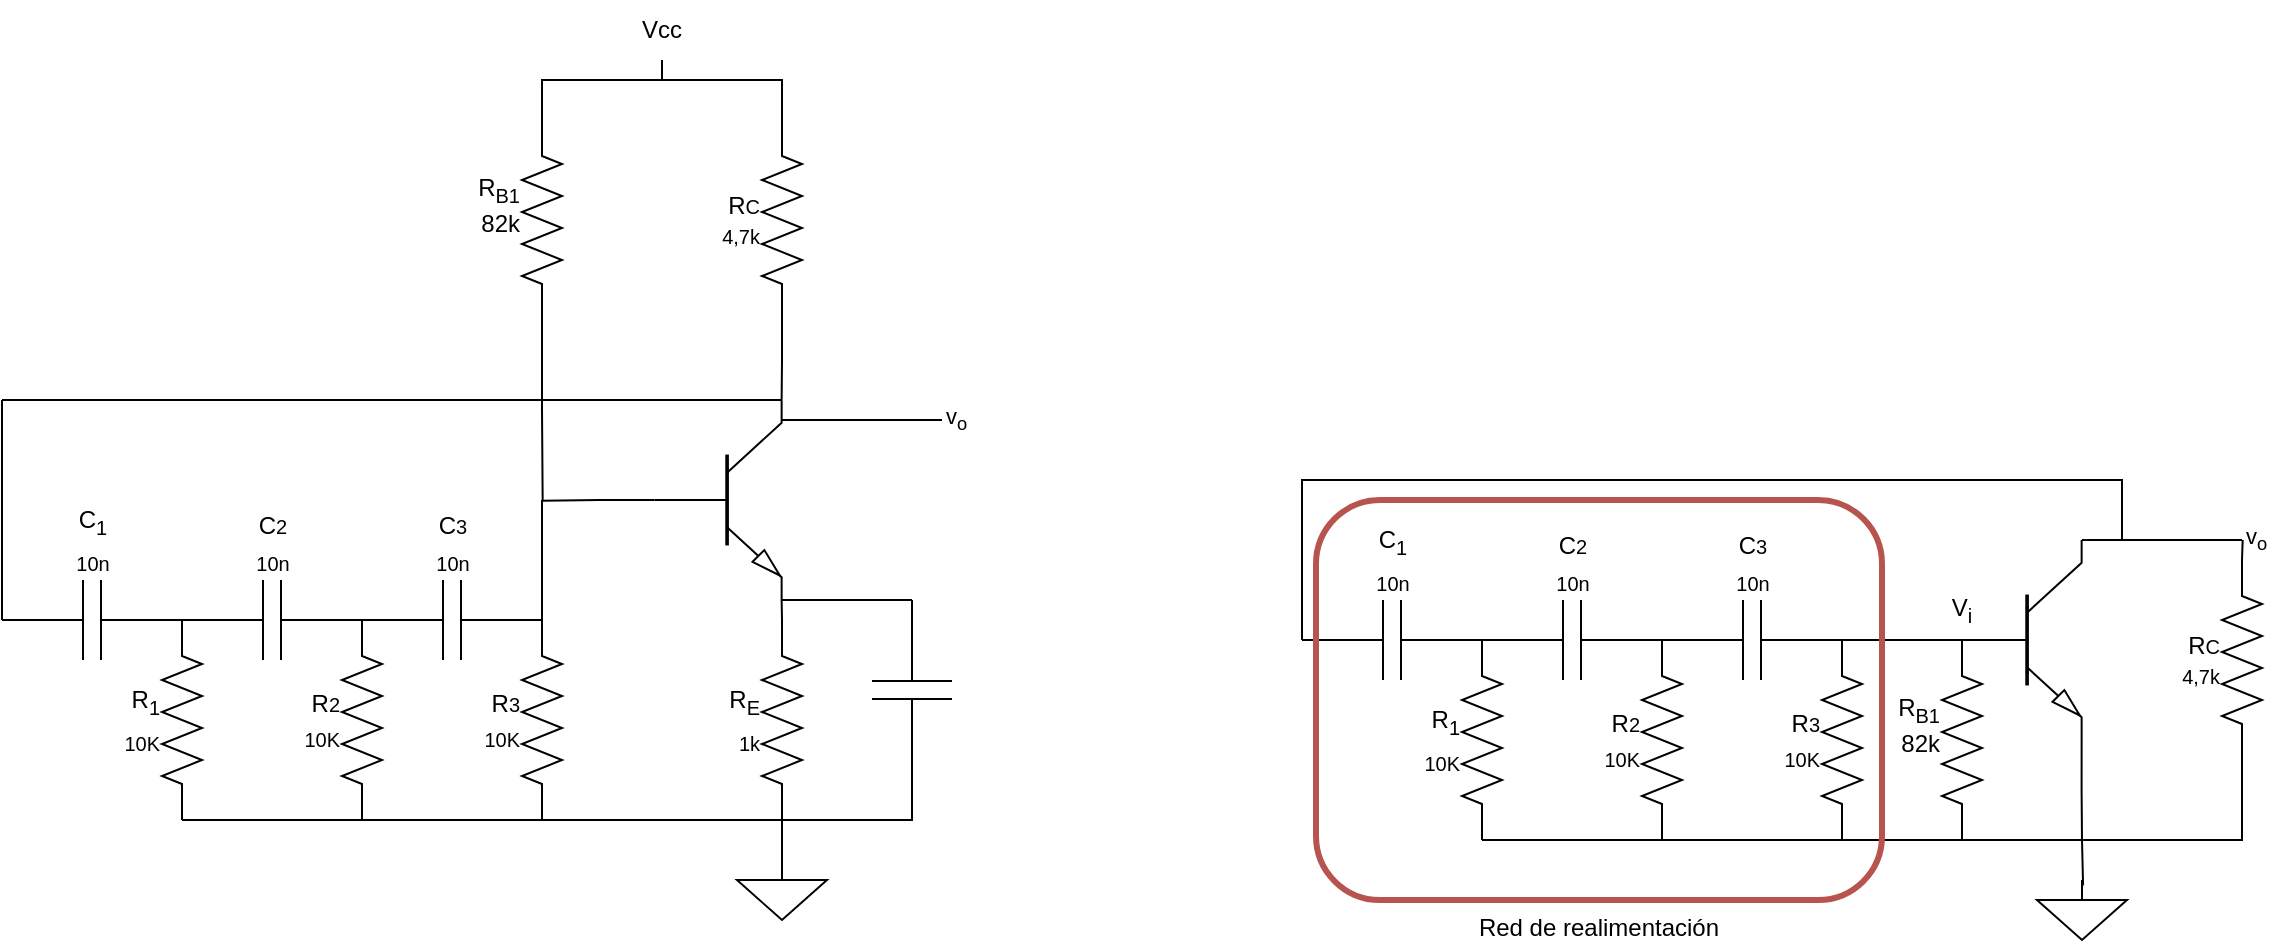 <mxfile version="26.1.1">
  <diagram name="Página-1" id="lC1CEUTnBaUKIUo8vxBb">
    <mxGraphModel dx="733" dy="1524" grid="1" gridSize="10" guides="1" tooltips="1" connect="1" arrows="1" fold="1" page="1" pageScale="1" pageWidth="827" pageHeight="1169" math="0" shadow="0">
      <root>
        <mxCell id="0" />
        <mxCell id="1" parent="0" />
        <mxCell id="gJqf3FVv5cFF42ppuxEJ-36" style="edgeStyle=orthogonalEdgeStyle;rounded=0;orthogonalLoop=1;jettySize=auto;html=1;exitX=0;exitY=0.5;exitDx=0;exitDy=0;exitPerimeter=0;endArrow=none;startFill=0;" edge="1" parent="1" source="gJqf3FVv5cFF42ppuxEJ-1">
          <mxGeometry relative="1" as="geometry">
            <mxPoint x="320" y="220.4" as="targetPoint" />
          </mxGeometry>
        </mxCell>
        <mxCell id="gJqf3FVv5cFF42ppuxEJ-1" value="" style="verticalLabelPosition=bottom;shadow=0;dashed=0;align=center;html=1;verticalAlign=top;shape=mxgraph.electrical.transistors.npn_transistor_5;" vertex="1" parent="1">
          <mxGeometry x="376" y="170" width="64" height="100" as="geometry" />
        </mxCell>
        <mxCell id="gJqf3FVv5cFF42ppuxEJ-2" value="R&lt;span style=&quot;font-size: 10px;&quot;&gt;C&lt;/span&gt;&lt;div&gt;&lt;span style=&quot;font-size: 10px;&quot;&gt;4,7k&lt;/span&gt;&lt;/div&gt;" style="pointerEvents=1;verticalLabelPosition=middle;shadow=0;dashed=0;align=right;html=1;verticalAlign=middle;shape=mxgraph.electrical.resistors.resistor_2;direction=south;labelPosition=left;" vertex="1" parent="1">
          <mxGeometry x="430" y="30" width="20" height="100" as="geometry" />
        </mxCell>
        <mxCell id="gJqf3FVv5cFF42ppuxEJ-14" style="edgeStyle=orthogonalEdgeStyle;rounded=0;orthogonalLoop=1;jettySize=auto;html=1;exitX=1;exitY=0.5;exitDx=0;exitDy=0;exitPerimeter=0;endArrow=none;startFill=0;" edge="1" parent="1" source="gJqf3FVv5cFF42ppuxEJ-3">
          <mxGeometry relative="1" as="geometry">
            <mxPoint x="320.333" y="220" as="targetPoint" />
          </mxGeometry>
        </mxCell>
        <mxCell id="gJqf3FVv5cFF42ppuxEJ-17" style="edgeStyle=orthogonalEdgeStyle;rounded=0;orthogonalLoop=1;jettySize=auto;html=1;exitX=0;exitY=0.5;exitDx=0;exitDy=0;exitPerimeter=0;endArrow=none;startFill=0;entryX=0;entryY=0.5;entryDx=0;entryDy=0;entryPerimeter=0;" edge="1" parent="1" source="gJqf3FVv5cFF42ppuxEJ-3" target="gJqf3FVv5cFF42ppuxEJ-2">
          <mxGeometry relative="1" as="geometry">
            <mxPoint x="440" y="20" as="targetPoint" />
            <Array as="points">
              <mxPoint x="320" y="10" />
              <mxPoint x="440" y="10" />
            </Array>
          </mxGeometry>
        </mxCell>
        <mxCell id="gJqf3FVv5cFF42ppuxEJ-3" value="R&lt;sub&gt;B1&lt;/sub&gt;&lt;div&gt;82k&lt;/div&gt;&lt;div&gt;&lt;div&gt;&lt;br&gt;&lt;/div&gt;&lt;/div&gt;" style="pointerEvents=1;verticalLabelPosition=middle;shadow=0;dashed=0;align=right;html=1;verticalAlign=middle;shape=mxgraph.electrical.resistors.resistor_2;direction=south;labelPosition=left;" vertex="1" parent="1">
          <mxGeometry x="310" y="30" width="20" height="100" as="geometry" />
        </mxCell>
        <mxCell id="gJqf3FVv5cFF42ppuxEJ-22" style="edgeStyle=orthogonalEdgeStyle;rounded=0;orthogonalLoop=1;jettySize=auto;html=1;exitX=1;exitY=0.5;exitDx=0;exitDy=0;exitPerimeter=0;endArrow=none;startFill=0;" edge="1" parent="1" source="gJqf3FVv5cFF42ppuxEJ-5" target="gJqf3FVv5cFF42ppuxEJ-23">
          <mxGeometry relative="1" as="geometry">
            <mxPoint x="439.742" y="400.0" as="targetPoint" />
          </mxGeometry>
        </mxCell>
        <mxCell id="gJqf3FVv5cFF42ppuxEJ-5" value="R&lt;sub&gt;E&lt;br&gt;1k&lt;/sub&gt;" style="pointerEvents=1;verticalLabelPosition=middle;shadow=0;dashed=0;align=right;html=1;verticalAlign=middle;shape=mxgraph.electrical.resistors.resistor_2;direction=south;labelPosition=left;" vertex="1" parent="1">
          <mxGeometry x="430" y="280" width="20" height="100" as="geometry" />
        </mxCell>
        <mxCell id="gJqf3FVv5cFF42ppuxEJ-7" value="R&lt;sub&gt;1&lt;/sub&gt;&lt;div&gt;&lt;sub&gt;10K&lt;/sub&gt;&lt;/div&gt;" style="pointerEvents=1;verticalLabelPosition=middle;shadow=0;dashed=0;align=right;html=1;verticalAlign=middle;shape=mxgraph.electrical.resistors.resistor_2;direction=south;labelPosition=left;" vertex="1" parent="1">
          <mxGeometry x="130" y="280" width="20" height="100" as="geometry" />
        </mxCell>
        <mxCell id="gJqf3FVv5cFF42ppuxEJ-13" style="edgeStyle=orthogonalEdgeStyle;rounded=0;orthogonalLoop=1;jettySize=auto;html=1;exitX=0;exitY=0.5;exitDx=0;exitDy=0;exitPerimeter=0;strokeColor=default;startArrow=none;startFill=0;endArrow=none;" edge="1" parent="1" source="gJqf3FVv5cFF42ppuxEJ-10">
          <mxGeometry relative="1" as="geometry">
            <mxPoint x="50" y="170" as="targetPoint" />
            <Array as="points">
              <mxPoint x="50" y="240" />
            </Array>
          </mxGeometry>
        </mxCell>
        <mxCell id="gJqf3FVv5cFF42ppuxEJ-10" value="C&lt;sub&gt;1&lt;/sub&gt;&lt;div&gt;&lt;sub&gt;10n&lt;/sub&gt;&lt;/div&gt;" style="pointerEvents=1;verticalLabelPosition=top;shadow=0;dashed=0;align=center;html=1;verticalAlign=bottom;shape=mxgraph.electrical.capacitors.capacitor_1;labelPosition=center;" vertex="1" parent="1">
          <mxGeometry x="50" y="260" width="90" height="40" as="geometry" />
        </mxCell>
        <mxCell id="gJqf3FVv5cFF42ppuxEJ-15" style="edgeStyle=orthogonalEdgeStyle;rounded=0;orthogonalLoop=1;jettySize=auto;html=1;exitX=1;exitY=0.5;exitDx=0;exitDy=0;exitPerimeter=0;entryX=1;entryY=0;entryDx=0;entryDy=0;entryPerimeter=0;endArrow=none;startFill=0;" edge="1" parent="1" source="gJqf3FVv5cFF42ppuxEJ-2" target="gJqf3FVv5cFF42ppuxEJ-1">
          <mxGeometry relative="1" as="geometry" />
        </mxCell>
        <mxCell id="gJqf3FVv5cFF42ppuxEJ-16" style="edgeStyle=orthogonalEdgeStyle;rounded=0;orthogonalLoop=1;jettySize=auto;html=1;exitX=1;exitY=1;exitDx=0;exitDy=0;exitPerimeter=0;entryX=0;entryY=0.5;entryDx=0;entryDy=0;entryPerimeter=0;endArrow=none;startFill=0;" edge="1" parent="1" source="gJqf3FVv5cFF42ppuxEJ-1" target="gJqf3FVv5cFF42ppuxEJ-5">
          <mxGeometry relative="1" as="geometry" />
        </mxCell>
        <mxCell id="gJqf3FVv5cFF42ppuxEJ-18" value="" style="endArrow=none;html=1;rounded=0;" edge="1" parent="1">
          <mxGeometry width="50" height="50" relative="1" as="geometry">
            <mxPoint x="380" as="sourcePoint" />
            <mxPoint x="380" y="10" as="targetPoint" />
          </mxGeometry>
        </mxCell>
        <mxCell id="gJqf3FVv5cFF42ppuxEJ-20" value="Vcc" style="text;html=1;align=center;verticalAlign=middle;whiteSpace=wrap;rounded=0;" vertex="1" parent="1">
          <mxGeometry x="350" y="-30" width="60" height="30" as="geometry" />
        </mxCell>
        <mxCell id="gJqf3FVv5cFF42ppuxEJ-21" style="edgeStyle=orthogonalEdgeStyle;rounded=0;orthogonalLoop=1;jettySize=auto;html=1;exitX=1;exitY=0.5;exitDx=0;exitDy=0;exitPerimeter=0;entryX=1;entryY=0.5;entryDx=0;entryDy=0;entryPerimeter=0;endArrow=none;startFill=0;" edge="1" parent="1" source="gJqf3FVv5cFF42ppuxEJ-7" target="gJqf3FVv5cFF42ppuxEJ-5">
          <mxGeometry relative="1" as="geometry">
            <Array as="points">
              <mxPoint x="290" y="380" />
              <mxPoint x="290" y="380" />
            </Array>
          </mxGeometry>
        </mxCell>
        <mxCell id="gJqf3FVv5cFF42ppuxEJ-23" value="" style="pointerEvents=1;verticalLabelPosition=bottom;shadow=0;dashed=0;align=center;html=1;verticalAlign=top;shape=mxgraph.electrical.signal_sources.signal_ground;" vertex="1" parent="1">
          <mxGeometry x="417.502" y="400.0" width="45" height="30" as="geometry" />
        </mxCell>
        <mxCell id="gJqf3FVv5cFF42ppuxEJ-24" value="" style="pointerEvents=1;verticalLabelPosition=bottom;shadow=0;dashed=0;align=center;html=1;verticalAlign=top;shape=mxgraph.electrical.capacitors.capacitor_1;direction=south;" vertex="1" parent="1">
          <mxGeometry x="485" y="270" width="40" height="90" as="geometry" />
        </mxCell>
        <mxCell id="gJqf3FVv5cFF42ppuxEJ-25" style="edgeStyle=orthogonalEdgeStyle;rounded=0;orthogonalLoop=1;jettySize=auto;html=1;exitX=0;exitY=0.5;exitDx=0;exitDy=0;exitPerimeter=0;entryX=1;entryY=1;entryDx=0;entryDy=0;entryPerimeter=0;endArrow=none;startFill=0;" edge="1" parent="1" source="gJqf3FVv5cFF42ppuxEJ-24" target="gJqf3FVv5cFF42ppuxEJ-1">
          <mxGeometry relative="1" as="geometry">
            <Array as="points">
              <mxPoint x="450" y="270" />
              <mxPoint x="450" y="270" />
            </Array>
          </mxGeometry>
        </mxCell>
        <mxCell id="gJqf3FVv5cFF42ppuxEJ-26" style="edgeStyle=orthogonalEdgeStyle;rounded=0;orthogonalLoop=1;jettySize=auto;html=1;exitX=1;exitY=0.5;exitDx=0;exitDy=0;exitPerimeter=0;entryX=1;entryY=0.5;entryDx=0;entryDy=0;entryPerimeter=0;endArrow=none;startFill=0;" edge="1" parent="1" source="gJqf3FVv5cFF42ppuxEJ-5" target="gJqf3FVv5cFF42ppuxEJ-24">
          <mxGeometry relative="1" as="geometry">
            <Array as="points">
              <mxPoint x="505" y="380" />
            </Array>
          </mxGeometry>
        </mxCell>
        <mxCell id="gJqf3FVv5cFF42ppuxEJ-27" value="" style="endArrow=none;html=1;rounded=0;exitX=1;exitY=0.5;exitDx=0;exitDy=0;exitPerimeter=0;" edge="1" parent="1">
          <mxGeometry width="50" height="50" relative="1" as="geometry">
            <mxPoint x="320" y="280.0" as="sourcePoint" />
            <mxPoint x="320" y="220" as="targetPoint" />
          </mxGeometry>
        </mxCell>
        <mxCell id="gJqf3FVv5cFF42ppuxEJ-28" value="R&lt;span style=&quot;font-size: 10px;&quot;&gt;2&lt;/span&gt;&lt;div&gt;&lt;div&gt;&lt;sub&gt;10K&lt;/sub&gt;&lt;/div&gt;&lt;/div&gt;" style="pointerEvents=1;verticalLabelPosition=middle;shadow=0;dashed=0;align=right;html=1;verticalAlign=middle;shape=mxgraph.electrical.resistors.resistor_2;direction=south;labelPosition=left;" vertex="1" parent="1">
          <mxGeometry x="220" y="280" width="20" height="100" as="geometry" />
        </mxCell>
        <mxCell id="gJqf3FVv5cFF42ppuxEJ-29" value="R&lt;span style=&quot;font-size: 10px;&quot;&gt;3&lt;/span&gt;&lt;div&gt;&lt;sub&gt;10K&lt;/sub&gt;&lt;/div&gt;" style="pointerEvents=1;verticalLabelPosition=middle;shadow=0;dashed=0;align=right;html=1;verticalAlign=middle;shape=mxgraph.electrical.resistors.resistor_2;direction=south;labelPosition=left;" vertex="1" parent="1">
          <mxGeometry x="310" y="280" width="20" height="100" as="geometry" />
        </mxCell>
        <mxCell id="gJqf3FVv5cFF42ppuxEJ-30" value="C&lt;span style=&quot;font-size: 10px;&quot;&gt;2&lt;/span&gt;&lt;div&gt;&lt;sub&gt;10n&lt;/sub&gt;&lt;/div&gt;" style="pointerEvents=1;verticalLabelPosition=top;shadow=0;dashed=0;align=center;html=1;verticalAlign=bottom;shape=mxgraph.electrical.capacitors.capacitor_1;labelPosition=center;" vertex="1" parent="1">
          <mxGeometry x="140" y="260" width="90" height="40" as="geometry" />
        </mxCell>
        <mxCell id="gJqf3FVv5cFF42ppuxEJ-31" value="C&lt;span style=&quot;font-size: 10px;&quot;&gt;3&lt;/span&gt;&lt;div&gt;&lt;div&gt;&lt;sub&gt;10n&lt;/sub&gt;&lt;/div&gt;&lt;/div&gt;" style="pointerEvents=1;verticalLabelPosition=top;shadow=0;dashed=0;align=center;html=1;verticalAlign=bottom;shape=mxgraph.electrical.capacitors.capacitor_1;labelPosition=center;" vertex="1" parent="1">
          <mxGeometry x="230" y="260" width="90" height="40" as="geometry" />
        </mxCell>
        <mxCell id="gJqf3FVv5cFF42ppuxEJ-35" value="v&lt;sub&gt;o&lt;/sub&gt;" style="endArrow=none;html=1;rounded=0;labelPosition=right;verticalLabelPosition=middle;align=left;verticalAlign=middle;" edge="1" parent="1">
          <mxGeometry x="1" width="50" height="50" relative="1" as="geometry">
            <mxPoint x="440" y="180" as="sourcePoint" />
            <mxPoint x="520" y="180" as="targetPoint" />
            <mxPoint as="offset" />
          </mxGeometry>
        </mxCell>
        <mxCell id="gJqf3FVv5cFF42ppuxEJ-37" value="" style="endArrow=none;html=1;rounded=0;entryX=1;entryY=0;entryDx=0;entryDy=0;entryPerimeter=0;" edge="1" parent="1" target="gJqf3FVv5cFF42ppuxEJ-1">
          <mxGeometry width="50" height="50" relative="1" as="geometry">
            <mxPoint x="50" y="170" as="sourcePoint" />
            <mxPoint x="210" y="130" as="targetPoint" />
          </mxGeometry>
        </mxCell>
        <mxCell id="gJqf3FVv5cFF42ppuxEJ-66" value="" style="verticalLabelPosition=bottom;shadow=0;dashed=0;align=center;html=1;verticalAlign=top;shape=mxgraph.electrical.transistors.npn_transistor_5;" vertex="1" parent="1">
          <mxGeometry x="1026" y="240" width="64" height="100" as="geometry" />
        </mxCell>
        <mxCell id="gJqf3FVv5cFF42ppuxEJ-71" style="edgeStyle=orthogonalEdgeStyle;rounded=0;orthogonalLoop=1;jettySize=auto;html=1;exitX=1;exitY=0.5;exitDx=0;exitDy=0;exitPerimeter=0;endArrow=none;startFill=0;" edge="1" parent="1" target="gJqf3FVv5cFF42ppuxEJ-81">
          <mxGeometry relative="1" as="geometry">
            <mxPoint x="1089.742" y="410.0" as="targetPoint" />
            <mxPoint x="1090" y="390.0" as="sourcePoint" />
          </mxGeometry>
        </mxCell>
        <mxCell id="gJqf3FVv5cFF42ppuxEJ-73" value="R&lt;sub&gt;1&lt;/sub&gt;&lt;div&gt;&lt;sub&gt;10K&lt;/sub&gt;&lt;/div&gt;" style="pointerEvents=1;verticalLabelPosition=middle;shadow=0;dashed=0;align=right;html=1;verticalAlign=middle;shape=mxgraph.electrical.resistors.resistor_2;direction=south;labelPosition=left;" vertex="1" parent="1">
          <mxGeometry x="780" y="290" width="20" height="100" as="geometry" />
        </mxCell>
        <mxCell id="gJqf3FVv5cFF42ppuxEJ-74" style="edgeStyle=orthogonalEdgeStyle;rounded=0;orthogonalLoop=1;jettySize=auto;html=1;exitX=0;exitY=0.5;exitDx=0;exitDy=0;exitPerimeter=0;strokeColor=default;startArrow=none;startFill=0;endArrow=none;" edge="1" parent="1" source="gJqf3FVv5cFF42ppuxEJ-75">
          <mxGeometry relative="1" as="geometry">
            <mxPoint x="1110" y="240" as="targetPoint" />
            <Array as="points">
              <mxPoint x="700" y="210" />
              <mxPoint x="1110" y="210" />
            </Array>
          </mxGeometry>
        </mxCell>
        <mxCell id="gJqf3FVv5cFF42ppuxEJ-75" value="C&lt;sub&gt;1&lt;/sub&gt;&lt;div&gt;&lt;sub&gt;10n&lt;/sub&gt;&lt;/div&gt;" style="pointerEvents=1;verticalLabelPosition=top;shadow=0;dashed=0;align=center;html=1;verticalAlign=bottom;shape=mxgraph.electrical.capacitors.capacitor_1;labelPosition=center;" vertex="1" parent="1">
          <mxGeometry x="700" y="270" width="90" height="40" as="geometry" />
        </mxCell>
        <mxCell id="gJqf3FVv5cFF42ppuxEJ-77" style="edgeStyle=orthogonalEdgeStyle;rounded=0;orthogonalLoop=1;jettySize=auto;html=1;exitX=1;exitY=1;exitDx=0;exitDy=0;exitPerimeter=0;endArrow=none;startFill=0;" edge="1" parent="1" source="gJqf3FVv5cFF42ppuxEJ-66">
          <mxGeometry relative="1" as="geometry">
            <mxPoint x="1090" y="390" as="targetPoint" />
          </mxGeometry>
        </mxCell>
        <mxCell id="gJqf3FVv5cFF42ppuxEJ-80" style="edgeStyle=orthogonalEdgeStyle;rounded=0;orthogonalLoop=1;jettySize=auto;html=1;exitX=1;exitY=0.5;exitDx=0;exitDy=0;exitPerimeter=0;entryX=1;entryY=0.5;entryDx=0;entryDy=0;entryPerimeter=0;endArrow=none;startFill=0;" edge="1" parent="1" source="gJqf3FVv5cFF42ppuxEJ-73">
          <mxGeometry relative="1" as="geometry">
            <Array as="points">
              <mxPoint x="940" y="390" />
              <mxPoint x="940" y="390" />
            </Array>
            <mxPoint x="1090" y="390.0" as="targetPoint" />
          </mxGeometry>
        </mxCell>
        <mxCell id="gJqf3FVv5cFF42ppuxEJ-81" value="" style="pointerEvents=1;verticalLabelPosition=bottom;shadow=0;dashed=0;align=center;html=1;verticalAlign=top;shape=mxgraph.electrical.signal_sources.signal_ground;" vertex="1" parent="1">
          <mxGeometry x="1067.502" y="410.0" width="45" height="30" as="geometry" />
        </mxCell>
        <mxCell id="gJqf3FVv5cFF42ppuxEJ-86" value="R&lt;span style=&quot;font-size: 10px;&quot;&gt;2&lt;/span&gt;&lt;div&gt;&lt;div&gt;&lt;sub&gt;10K&lt;/sub&gt;&lt;/div&gt;&lt;/div&gt;" style="pointerEvents=1;verticalLabelPosition=middle;shadow=0;dashed=0;align=right;html=1;verticalAlign=middle;shape=mxgraph.electrical.resistors.resistor_2;direction=south;labelPosition=left;" vertex="1" parent="1">
          <mxGeometry x="870" y="290" width="20" height="100" as="geometry" />
        </mxCell>
        <mxCell id="gJqf3FVv5cFF42ppuxEJ-87" value="R&lt;span style=&quot;font-size: 10px;&quot;&gt;3&lt;/span&gt;&lt;div&gt;&lt;sub&gt;10K&lt;/sub&gt;&lt;/div&gt;" style="pointerEvents=1;verticalLabelPosition=middle;shadow=0;dashed=0;align=right;html=1;verticalAlign=middle;shape=mxgraph.electrical.resistors.resistor_2;direction=south;labelPosition=left;" vertex="1" parent="1">
          <mxGeometry x="960" y="290" width="20" height="100" as="geometry" />
        </mxCell>
        <mxCell id="gJqf3FVv5cFF42ppuxEJ-88" value="C&lt;span style=&quot;font-size: 10px;&quot;&gt;2&lt;/span&gt;&lt;div&gt;&lt;sub&gt;10n&lt;/sub&gt;&lt;/div&gt;" style="pointerEvents=1;verticalLabelPosition=top;shadow=0;dashed=0;align=center;html=1;verticalAlign=bottom;shape=mxgraph.electrical.capacitors.capacitor_1;labelPosition=center;" vertex="1" parent="1">
          <mxGeometry x="790" y="270" width="90" height="40" as="geometry" />
        </mxCell>
        <mxCell id="gJqf3FVv5cFF42ppuxEJ-89" value="C&lt;span style=&quot;font-size: 10px;&quot;&gt;3&lt;/span&gt;&lt;div&gt;&lt;div&gt;&lt;sub&gt;10n&lt;/sub&gt;&lt;/div&gt;&lt;/div&gt;" style="pointerEvents=1;verticalLabelPosition=top;shadow=0;dashed=0;align=center;html=1;verticalAlign=bottom;shape=mxgraph.electrical.capacitors.capacitor_1;labelPosition=center;" vertex="1" parent="1">
          <mxGeometry x="880" y="270" width="90" height="40" as="geometry" />
        </mxCell>
        <mxCell id="gJqf3FVv5cFF42ppuxEJ-90" value="v&lt;sub&gt;o&lt;/sub&gt;" style="endArrow=none;html=1;rounded=0;labelPosition=right;verticalLabelPosition=middle;align=left;verticalAlign=middle;" edge="1" parent="1">
          <mxGeometry x="1" width="50" height="50" relative="1" as="geometry">
            <mxPoint x="1090" y="240" as="sourcePoint" />
            <mxPoint x="1170" y="240" as="targetPoint" />
            <mxPoint as="offset" />
          </mxGeometry>
        </mxCell>
        <mxCell id="gJqf3FVv5cFF42ppuxEJ-92" value="R&lt;sub&gt;B1&lt;/sub&gt;&lt;div&gt;82k&lt;/div&gt;&lt;div&gt;&lt;div&gt;&lt;br&gt;&lt;/div&gt;&lt;/div&gt;" style="pointerEvents=1;verticalLabelPosition=middle;shadow=0;dashed=0;align=right;html=1;verticalAlign=middle;shape=mxgraph.electrical.resistors.resistor_2;direction=south;labelPosition=left;" vertex="1" parent="1">
          <mxGeometry x="1020" y="290" width="20" height="100" as="geometry" />
        </mxCell>
        <mxCell id="gJqf3FVv5cFF42ppuxEJ-95" style="edgeStyle=orthogonalEdgeStyle;rounded=0;orthogonalLoop=1;jettySize=auto;html=1;exitX=1;exitY=0.5;exitDx=0;exitDy=0;exitPerimeter=0;endArrow=none;startFill=0;" edge="1" parent="1" source="gJqf3FVv5cFF42ppuxEJ-93">
          <mxGeometry relative="1" as="geometry">
            <mxPoint x="1090" y="390.0" as="targetPoint" />
            <Array as="points">
              <mxPoint x="1170" y="390" />
            </Array>
          </mxGeometry>
        </mxCell>
        <mxCell id="gJqf3FVv5cFF42ppuxEJ-96" style="edgeStyle=orthogonalEdgeStyle;rounded=0;orthogonalLoop=1;jettySize=auto;html=1;exitX=0;exitY=0.5;exitDx=0;exitDy=0;exitPerimeter=0;endArrow=none;startFill=0;" edge="1" parent="1" source="gJqf3FVv5cFF42ppuxEJ-93">
          <mxGeometry relative="1" as="geometry">
            <mxPoint x="1170.333" y="240.0" as="targetPoint" />
          </mxGeometry>
        </mxCell>
        <mxCell id="gJqf3FVv5cFF42ppuxEJ-93" value="R&lt;span style=&quot;font-size: 10px;&quot;&gt;C&lt;/span&gt;&lt;div&gt;&lt;span style=&quot;font-size: 10px;&quot;&gt;4,7k&lt;/span&gt;&lt;/div&gt;" style="pointerEvents=1;verticalLabelPosition=middle;shadow=0;dashed=0;align=right;html=1;verticalAlign=middle;shape=mxgraph.electrical.resistors.resistor_2;direction=south;labelPosition=left;" vertex="1" parent="1">
          <mxGeometry x="1160" y="250" width="20" height="100" as="geometry" />
        </mxCell>
        <mxCell id="gJqf3FVv5cFF42ppuxEJ-94" style="edgeStyle=orthogonalEdgeStyle;rounded=0;orthogonalLoop=1;jettySize=auto;html=1;exitX=1;exitY=0.5;exitDx=0;exitDy=0;exitPerimeter=0;entryX=0;entryY=0.5;entryDx=0;entryDy=0;entryPerimeter=0;endArrow=none;startFill=0;" edge="1" parent="1" source="gJqf3FVv5cFF42ppuxEJ-89" target="gJqf3FVv5cFF42ppuxEJ-92">
          <mxGeometry relative="1" as="geometry">
            <Array as="points">
              <mxPoint x="1000" y="290" />
              <mxPoint x="1000" y="290" />
            </Array>
          </mxGeometry>
        </mxCell>
        <mxCell id="gJqf3FVv5cFF42ppuxEJ-98" value="Red de realimentación" style="rounded=1;whiteSpace=wrap;html=1;fillColor=none;strokeColor=#b85450;strokeWidth=3;arcSize=16;labelPosition=center;verticalLabelPosition=bottom;align=center;verticalAlign=top;" vertex="1" parent="1">
          <mxGeometry x="707" y="220" width="283" height="200" as="geometry" />
        </mxCell>
        <mxCell id="gJqf3FVv5cFF42ppuxEJ-100" value="V&lt;sub&gt;i&lt;/sub&gt;" style="text;html=1;align=center;verticalAlign=middle;whiteSpace=wrap;rounded=0;" vertex="1" parent="1">
          <mxGeometry x="1000" y="260" width="60" height="30" as="geometry" />
        </mxCell>
      </root>
    </mxGraphModel>
  </diagram>
</mxfile>
